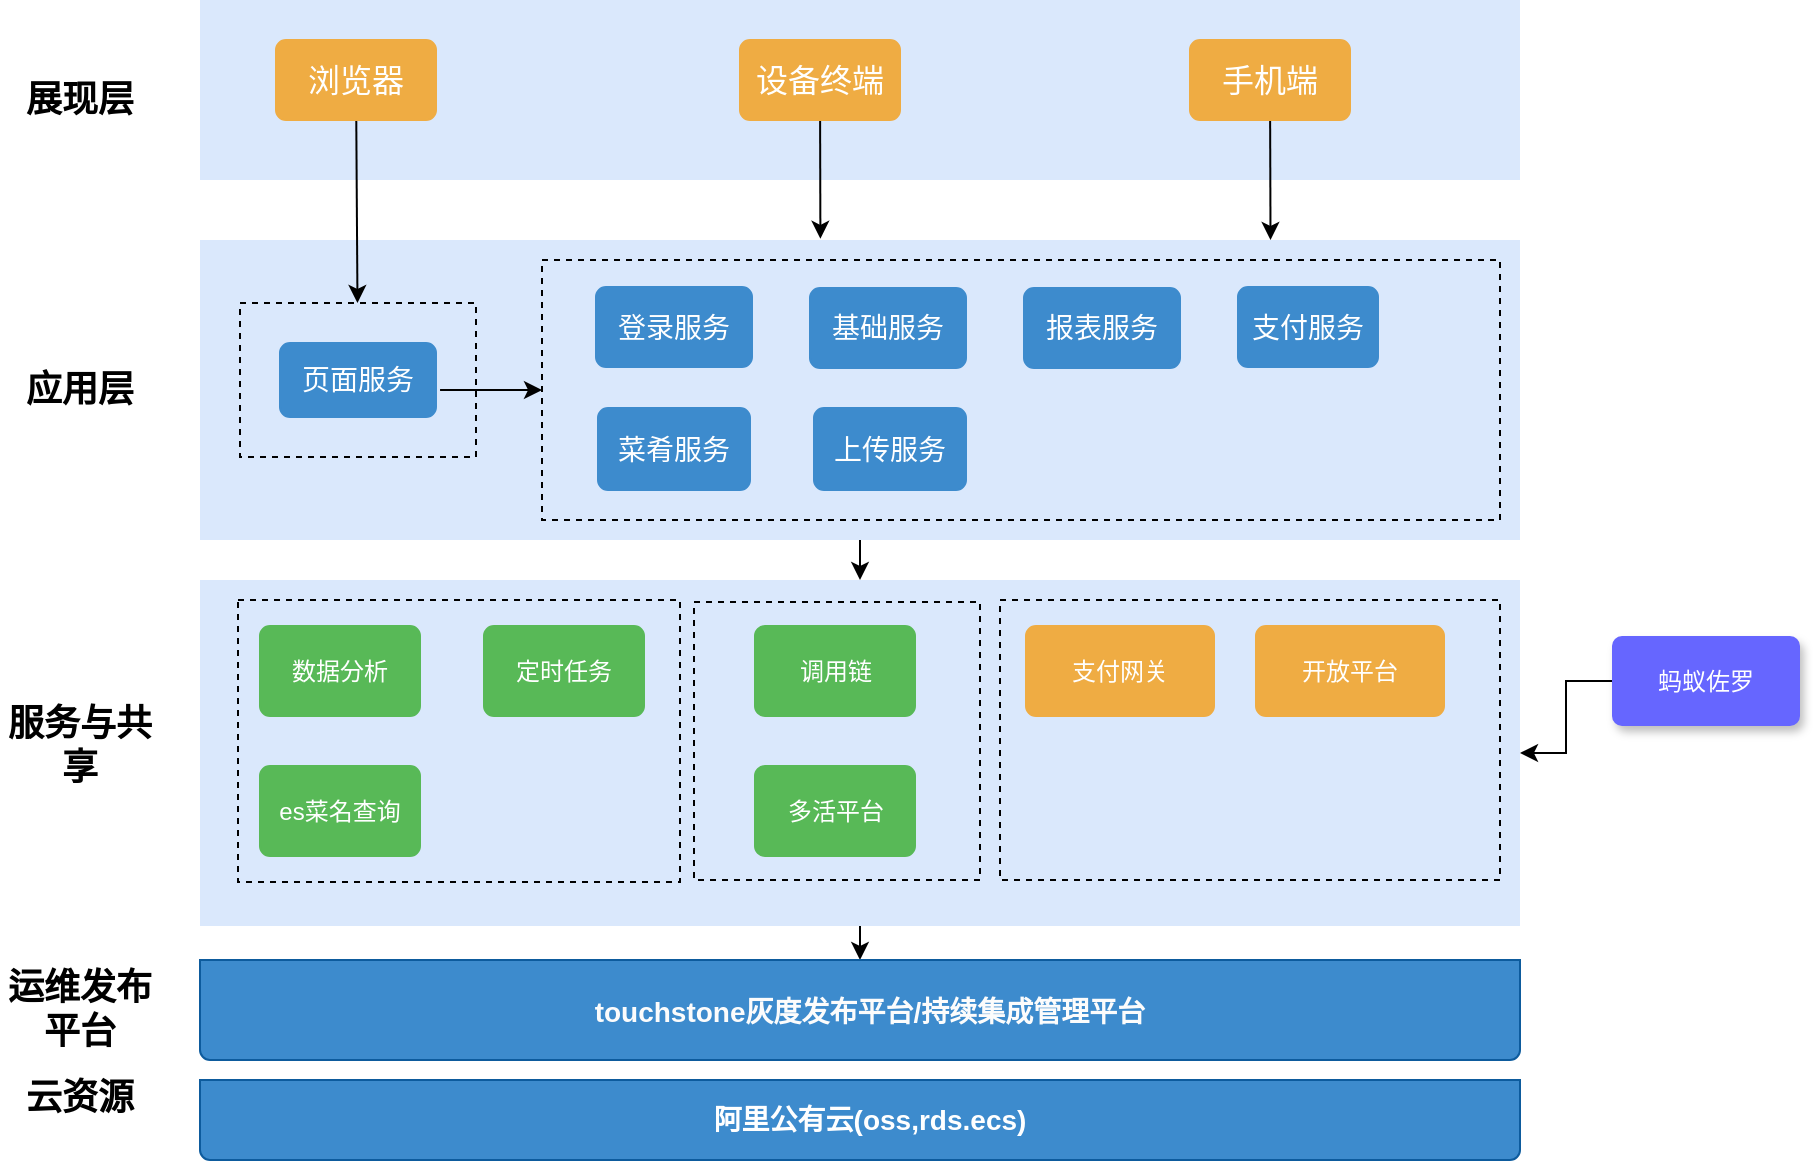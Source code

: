 <mxfile version="11.0.2" type="github"><diagram name="Page-1" id="197159a0-c6a4-9194-75a8-e4174976684c"><mxGraphModel dx="1278" dy="501" grid="1" gridSize="10" guides="1" tooltips="1" connect="1" arrows="1" fold="1" page="1" pageScale="1.5" pageWidth="1169" pageHeight="826" background="none" math="0" shadow="0"><root><mxCell id="0" style=";html=1;"/><mxCell id="1" style=";html=1;" parent="0"/><mxCell id="ckvb6fiEvLvQ3775wZ4Z-15" value="" style="whiteSpace=wrap;html=1;fillColor=#dae8fc;fontSize=14;strokeColor=none;verticalAlign=bottom;" parent="1" vertex="1"><mxGeometry x="130" y="360" width="660" height="173" as="geometry"/></mxCell><mxCell id="ckvb6fiEvLvQ3775wZ4Z-66" value="" style="whiteSpace=wrap;html=1;shadow=0;strokeColor=#000000;dashed=1;fillColor=none;" parent="1" vertex="1"><mxGeometry x="530" y="370" width="250" height="140" as="geometry"/></mxCell><mxCell id="1257a543d1cacc4b-44" value="" style="whiteSpace=wrap;html=1;fillColor=#dae8fc;fontSize=14;strokeColor=none;verticalAlign=top;" parent="1" vertex="1"><mxGeometry x="130" y="190" width="660" height="150" as="geometry"/></mxCell><mxCell id="ckvb6fiEvLvQ3775wZ4Z-43" value="" style="whiteSpace=wrap;html=1;shadow=0;strokeColor=#000000;dashed=1;fillColor=none;" parent="1" vertex="1"><mxGeometry x="150" y="221.5" width="118" height="77" as="geometry"/></mxCell><mxCell id="ckvb6fiEvLvQ3775wZ4Z-50" style="edgeStyle=none;rounded=0;orthogonalLoop=1;jettySize=auto;html=1;entryX=0.5;entryY=0;entryDx=0;entryDy=0;" parent="1" source="1257a543d1cacc4b-44" target="ckvb6fiEvLvQ3775wZ4Z-15" edge="1"><mxGeometry relative="1" as="geometry"/></mxCell><mxCell id="ckvb6fiEvLvQ3775wZ4Z-54" style="edgeStyle=none;rounded=0;orthogonalLoop=1;jettySize=auto;html=1;exitX=1.026;exitY=0.635;exitDx=0;exitDy=0;entryX=0;entryY=0.5;entryDx=0;entryDy=0;exitPerimeter=0;" parent="1" source="ckvb6fiEvLvQ3775wZ4Z-13" target="ckvb6fiEvLvQ3775wZ4Z-45" edge="1"><mxGeometry relative="1" as="geometry"/></mxCell><mxCell id="ckvb6fiEvLvQ3775wZ4Z-45" value="" style="whiteSpace=wrap;html=1;shadow=0;strokeColor=#000000;dashed=1;fillColor=none;" parent="1" vertex="1"><mxGeometry x="301" y="200" width="479" height="130" as="geometry"/></mxCell><mxCell id="1257a543d1cacc4b-43" value="" style="whiteSpace=wrap;html=1;fillColor=#dae8fc;fontSize=14;strokeColor=none;verticalAlign=top;" parent="1" vertex="1"><mxGeometry x="130" y="70" width="660" height="90" as="geometry"/></mxCell><mxCell id="1257a543d1cacc4b-12" style="edgeStyle=orthogonalEdgeStyle;rounded=0;html=1;startSize=10;endSize=10;jettySize=auto;orthogonalLoop=1;fontSize=14;endArrow=none;endFill=0;strokeColor=#808080;" parent="1" edge="1"><mxGeometry relative="1" as="geometry"><Array as="points"><mxPoint x="471" y="381"/><mxPoint x="471" y="310"/><mxPoint x="847" y="310"/></Array><mxPoint x="845" y="491" as="targetPoint"/></mxGeometry></mxCell><mxCell id="ckvb6fiEvLvQ3775wZ4Z-44" style="edgeStyle=none;rounded=0;orthogonalLoop=1;jettySize=auto;html=1;" parent="1" source="ckvb6fiEvLvQ3775wZ4Z-5" target="ckvb6fiEvLvQ3775wZ4Z-43" edge="1"><mxGeometry relative="1" as="geometry"/></mxCell><mxCell id="ckvb6fiEvLvQ3775wZ4Z-5" value="浏览器" style="html=1;shadow=0;dashed=0;shape=mxgraph.bootstrap.rrect;rSize=5;fillColor=#EFAC43;align=center;strokeColor=#EFAC43;fontColor=#ffffff;fontSize=16;whiteSpace=wrap;" parent="1" vertex="1"><mxGeometry x="168" y="90" width="80" height="40" as="geometry"/></mxCell><mxCell id="ckvb6fiEvLvQ3775wZ4Z-52" style="edgeStyle=none;rounded=0;orthogonalLoop=1;jettySize=auto;html=1;entryX=0.47;entryY=-0.004;entryDx=0;entryDy=0;entryPerimeter=0;" parent="1" source="ckvb6fiEvLvQ3775wZ4Z-6" target="1257a543d1cacc4b-44" edge="1"><mxGeometry relative="1" as="geometry"/></mxCell><mxCell id="ckvb6fiEvLvQ3775wZ4Z-6" value="设备终端" style="html=1;shadow=0;dashed=0;shape=mxgraph.bootstrap.rrect;rSize=5;fillColor=#EFAC43;align=center;strokeColor=#EFAC43;fontColor=#ffffff;fontSize=16;whiteSpace=wrap;" parent="1" vertex="1"><mxGeometry x="400" y="90" width="80" height="40" as="geometry"/></mxCell><mxCell id="ckvb6fiEvLvQ3775wZ4Z-53" style="edgeStyle=none;rounded=0;orthogonalLoop=1;jettySize=auto;html=1;entryX=0.811;entryY=0;entryDx=0;entryDy=0;entryPerimeter=0;" parent="1" source="ckvb6fiEvLvQ3775wZ4Z-7" target="1257a543d1cacc4b-44" edge="1"><mxGeometry relative="1" as="geometry"/></mxCell><mxCell id="ckvb6fiEvLvQ3775wZ4Z-7" value="手机端" style="html=1;shadow=0;dashed=0;shape=mxgraph.bootstrap.rrect;rSize=5;fillColor=#EFAC43;align=center;strokeColor=#EFAC43;fontColor=#ffffff;fontSize=16;whiteSpace=wrap;" parent="1" vertex="1"><mxGeometry x="625" y="90" width="80" height="40" as="geometry"/></mxCell><mxCell id="ckvb6fiEvLvQ3775wZ4Z-8" value="登录服务" style="html=1;shadow=0;dashed=0;shape=mxgraph.bootstrap.rrect;rSize=5;fillColor=#3D8BCD;align=center;strokeColor=#3D8BCD;fontColor=#ffffff;fontSize=14;whiteSpace=wrap;" parent="1" vertex="1"><mxGeometry x="328" y="213.5" width="78" height="40" as="geometry"/></mxCell><mxCell id="ckvb6fiEvLvQ3775wZ4Z-9" value="基础服务" style="html=1;shadow=0;dashed=0;shape=mxgraph.bootstrap.rrect;rSize=5;fillColor=#3D8BCD;align=center;strokeColor=#3D8BCD;fontColor=#ffffff;fontSize=14;whiteSpace=wrap;" parent="1" vertex="1"><mxGeometry x="435" y="214" width="78" height="40" as="geometry"/></mxCell><mxCell id="ckvb6fiEvLvQ3775wZ4Z-10" value="支付服务" style="html=1;shadow=0;dashed=0;shape=mxgraph.bootstrap.rrect;rSize=5;fillColor=#3D8BCD;align=center;strokeColor=#3D8BCD;fontColor=#ffffff;fontSize=14;whiteSpace=wrap;" parent="1" vertex="1"><mxGeometry x="649" y="213.5" width="70" height="40" as="geometry"/></mxCell><mxCell id="ckvb6fiEvLvQ3775wZ4Z-11" value="菜肴服务" style="html=1;shadow=0;dashed=0;shape=mxgraph.bootstrap.rrect;rSize=5;fillColor=#3D8BCD;align=center;strokeColor=#3D8BCD;fontColor=#ffffff;fontSize=14;whiteSpace=wrap;" parent="1" vertex="1"><mxGeometry x="329" y="274" width="76" height="41" as="geometry"/></mxCell><mxCell id="ckvb6fiEvLvQ3775wZ4Z-12" value="报表服务" style="html=1;shadow=0;dashed=0;shape=mxgraph.bootstrap.rrect;rSize=5;fillColor=#3D8BCD;align=center;strokeColor=#3D8BCD;fontColor=#ffffff;fontSize=14;whiteSpace=wrap;" parent="1" vertex="1"><mxGeometry x="542" y="214" width="78" height="40" as="geometry"/></mxCell><mxCell id="ckvb6fiEvLvQ3775wZ4Z-13" value="页面服务" style="html=1;shadow=0;dashed=0;shape=mxgraph.bootstrap.rrect;rSize=5;fillColor=#3D8BCD;align=center;strokeColor=#3D8BCD;fontColor=#ffffff;fontSize=14;whiteSpace=wrap;" parent="1" vertex="1"><mxGeometry x="170" y="241.5" width="78" height="37" as="geometry"/></mxCell><mxCell id="ckvb6fiEvLvQ3775wZ4Z-55" style="edgeStyle=none;rounded=0;orthogonalLoop=1;jettySize=auto;html=1;" parent="1" source="ckvb6fiEvLvQ3775wZ4Z-15" target="ckvb6fiEvLvQ3775wZ4Z-28" edge="1"><mxGeometry relative="1" as="geometry"/></mxCell><mxCell id="ckvb6fiEvLvQ3775wZ4Z-18" value="数据分析" style="html=1;shadow=0;dashed=0;shape=mxgraph.bootstrap.rrect;rSize=5;fillColor=#58B957;align=center;strokeColor=#58B957;fontColor=#ffffff;fontSize=12;whiteSpace=wrap;" parent="1" vertex="1"><mxGeometry x="160" y="383" width="80" height="45" as="geometry"/></mxCell><mxCell id="ckvb6fiEvLvQ3775wZ4Z-19" value="es菜名查询" style="html=1;shadow=0;dashed=0;shape=mxgraph.bootstrap.rrect;rSize=5;fillColor=#58B957;align=center;strokeColor=#58B957;fontColor=#ffffff;fontSize=12;whiteSpace=wrap;" parent="1" vertex="1"><mxGeometry x="160" y="453" width="80" height="45" as="geometry"/></mxCell><mxCell id="ckvb6fiEvLvQ3775wZ4Z-20" value="定时任务" style="html=1;shadow=0;dashed=0;shape=mxgraph.bootstrap.rrect;rSize=5;fillColor=#58B957;align=center;strokeColor=#58B957;fontColor=#ffffff;fontSize=12;whiteSpace=wrap;" parent="1" vertex="1"><mxGeometry x="272" y="383" width="80" height="45" as="geometry"/></mxCell><mxCell id="ckvb6fiEvLvQ3775wZ4Z-21" value="多活平台" style="html=1;shadow=0;dashed=0;shape=mxgraph.bootstrap.rrect;rSize=5;fillColor=#58B957;align=center;strokeColor=#58B957;fontColor=#ffffff;fontSize=12;whiteSpace=wrap;" parent="1" vertex="1"><mxGeometry x="407.5" y="453" width="80" height="45" as="geometry"/></mxCell><mxCell id="ckvb6fiEvLvQ3775wZ4Z-22" value="调用链" style="html=1;shadow=0;dashed=0;shape=mxgraph.bootstrap.rrect;rSize=5;fillColor=#58B957;align=center;strokeColor=#58B957;fontColor=#ffffff;fontSize=12;whiteSpace=wrap;" parent="1" vertex="1"><mxGeometry x="407.5" y="383" width="80" height="45" as="geometry"/></mxCell><mxCell id="ckvb6fiEvLvQ3775wZ4Z-24" value="&lt;font style=&quot;font-size: 12px&quot;&gt;支付网关&lt;/font&gt;" style="html=1;shadow=0;dashed=0;shape=mxgraph.bootstrap.rrect;rSize=5;fillColor=#EFAC43;align=center;strokeColor=#EFAC43;fontColor=#ffffff;fontSize=10;whiteSpace=wrap;" parent="1" vertex="1"><mxGeometry x="543" y="383" width="94" height="45" as="geometry"/></mxCell><mxCell id="ckvb6fiEvLvQ3775wZ4Z-25" value="&lt;span style=&quot;font-size: 12px&quot;&gt;开放平台&lt;/span&gt;" style="html=1;shadow=0;dashed=0;shape=mxgraph.bootstrap.rrect;rSize=5;fillColor=#EFAC43;align=center;strokeColor=#EFAC43;fontColor=#ffffff;fontSize=10;whiteSpace=wrap;" parent="1" vertex="1"><mxGeometry x="658" y="383" width="94" height="45" as="geometry"/></mxCell><mxCell id="ckvb6fiEvLvQ3775wZ4Z-28" value="&lt;h4 style=&quot;margin: 28px 0px 10px ; line-height: 20px&quot;&gt;&lt;font style=&quot;font-size: 14px&quot; color=&quot;#fcfcfc&quot;&gt;touchstone灰度发布平台/持续集成管理平台&lt;/font&gt;&lt;/h4&gt;&lt;div&gt;&lt;font style=&quot;font-size: 14px&quot; color=&quot;#fcfcfc&quot;&gt;&lt;br&gt;&lt;/font&gt;&lt;/div&gt;" style="html=1;shadow=0;dashed=0;shape=mxgraph.bootstrap.bottomButton;rSize=5;fillColor=#3D8BCD;strokeColor=#0D5B9D;fontColor=#ffffff;spacingLeft=10;align=center;whiteSpace=wrap;" parent="1" vertex="1"><mxGeometry x="130" y="550" width="660" height="50" as="geometry"/></mxCell><mxCell id="ckvb6fiEvLvQ3775wZ4Z-29" value="&lt;font style=&quot;font-size: 14px&quot;&gt;&lt;b&gt;阿里公有云(oss,rds.ecs)&lt;/b&gt;&lt;/font&gt;" style="html=1;shadow=0;dashed=0;shape=mxgraph.bootstrap.bottomButton;rSize=5;fillColor=#3D8BCD;strokeColor=#0D5B9D;fontColor=#ffffff;spacingLeft=10;align=center;whiteSpace=wrap;" parent="1" vertex="1"><mxGeometry x="130" y="610" width="660" height="40" as="geometry"/></mxCell><mxCell id="ckvb6fiEvLvQ3775wZ4Z-34" value="上传服务" style="html=1;shadow=0;dashed=0;shape=mxgraph.bootstrap.rrect;rSize=5;fillColor=#3D8BCD;align=center;strokeColor=#3D8BCD;fontColor=#ffffff;fontSize=14;whiteSpace=wrap;" parent="1" vertex="1"><mxGeometry x="437" y="274" width="76" height="41" as="geometry"/></mxCell><mxCell id="ckvb6fiEvLvQ3775wZ4Z-56" value="&lt;font style=&quot;font-size: 18px&quot;&gt;&lt;b&gt;展现层&lt;/b&gt;&lt;/font&gt;" style="text;html=1;strokeColor=none;fillColor=none;align=center;verticalAlign=middle;whiteSpace=wrap;rounded=0;shadow=0;" parent="1" vertex="1"><mxGeometry x="40" y="110" width="60" height="20" as="geometry"/></mxCell><mxCell id="ckvb6fiEvLvQ3775wZ4Z-57" value="&lt;span style=&quot;font-size: 18px&quot;&gt;&lt;b&gt;应用层&lt;/b&gt;&lt;/span&gt;" style="text;html=1;strokeColor=none;fillColor=none;align=center;verticalAlign=middle;whiteSpace=wrap;rounded=0;shadow=0;" parent="1" vertex="1"><mxGeometry x="40" y="255" width="60" height="20" as="geometry"/></mxCell><mxCell id="ckvb6fiEvLvQ3775wZ4Z-58" value="&lt;span style=&quot;font-size: 18px&quot;&gt;&lt;b&gt;服务与共享&lt;/b&gt;&lt;/span&gt;" style="text;html=1;strokeColor=none;fillColor=none;align=center;verticalAlign=middle;whiteSpace=wrap;rounded=0;shadow=0;" parent="1" vertex="1"><mxGeometry x="30" y="433" width="80" height="20" as="geometry"/></mxCell><mxCell id="ckvb6fiEvLvQ3775wZ4Z-61" value="&lt;span style=&quot;font-size: 18px&quot;&gt;&lt;b&gt;运维发布平台&lt;/b&gt;&lt;/span&gt;" style="text;html=1;strokeColor=none;fillColor=none;align=center;verticalAlign=middle;whiteSpace=wrap;rounded=0;shadow=0;" parent="1" vertex="1"><mxGeometry x="30" y="570" width="80" height="10" as="geometry"/></mxCell><mxCell id="ckvb6fiEvLvQ3775wZ4Z-63" value="&lt;span style=&quot;font-size: 18px&quot;&gt;&lt;b&gt;云资源&lt;/b&gt;&lt;/span&gt;" style="text;html=1;strokeColor=none;fillColor=none;align=center;verticalAlign=middle;whiteSpace=wrap;rounded=0;shadow=0;" parent="1" vertex="1"><mxGeometry x="30" y="614" width="80" height="10" as="geometry"/></mxCell><mxCell id="ckvb6fiEvLvQ3775wZ4Z-64" value="" style="whiteSpace=wrap;html=1;shadow=0;strokeColor=#000000;dashed=1;fillColor=none;" parent="1" vertex="1"><mxGeometry x="149" y="370" width="221" height="141" as="geometry"/></mxCell><mxCell id="ckvb6fiEvLvQ3775wZ4Z-65" value="" style="whiteSpace=wrap;html=1;shadow=0;strokeColor=#000000;dashed=1;fillColor=none;" parent="1" vertex="1"><mxGeometry x="377" y="371" width="143" height="139" as="geometry"/></mxCell><mxCell id="HjdoVhe2OFPt3qAlDwbc-1" value="" style="edgeStyle=orthogonalEdgeStyle;rounded=0;orthogonalLoop=1;jettySize=auto;html=1;entryX=1;entryY=0.5;entryDx=0;entryDy=0;" edge="1" parent="1" source="kEYsaEWCRbBNPitu-iKy-2" target="ckvb6fiEvLvQ3775wZ4Z-15"><mxGeometry relative="1" as="geometry"><mxPoint x="800" y="440" as="targetPoint"/></mxGeometry></mxCell><mxCell id="kEYsaEWCRbBNPitu-iKy-2" value="&lt;span style=&quot;font-size: 12px&quot;&gt;蚂蚁佐罗&lt;/span&gt;" style="html=1;shadow=1;dashed=0;shape=mxgraph.bootstrap.rrect;rSize=5;fillColor=#6666FF;align=center;strokeColor=none;fontColor=#ffffff;fontSize=10;whiteSpace=wrap;" parent="1" vertex="1"><mxGeometry x="836" y="388" width="94" height="45" as="geometry"/></mxCell></root></mxGraphModel></diagram></mxfile>